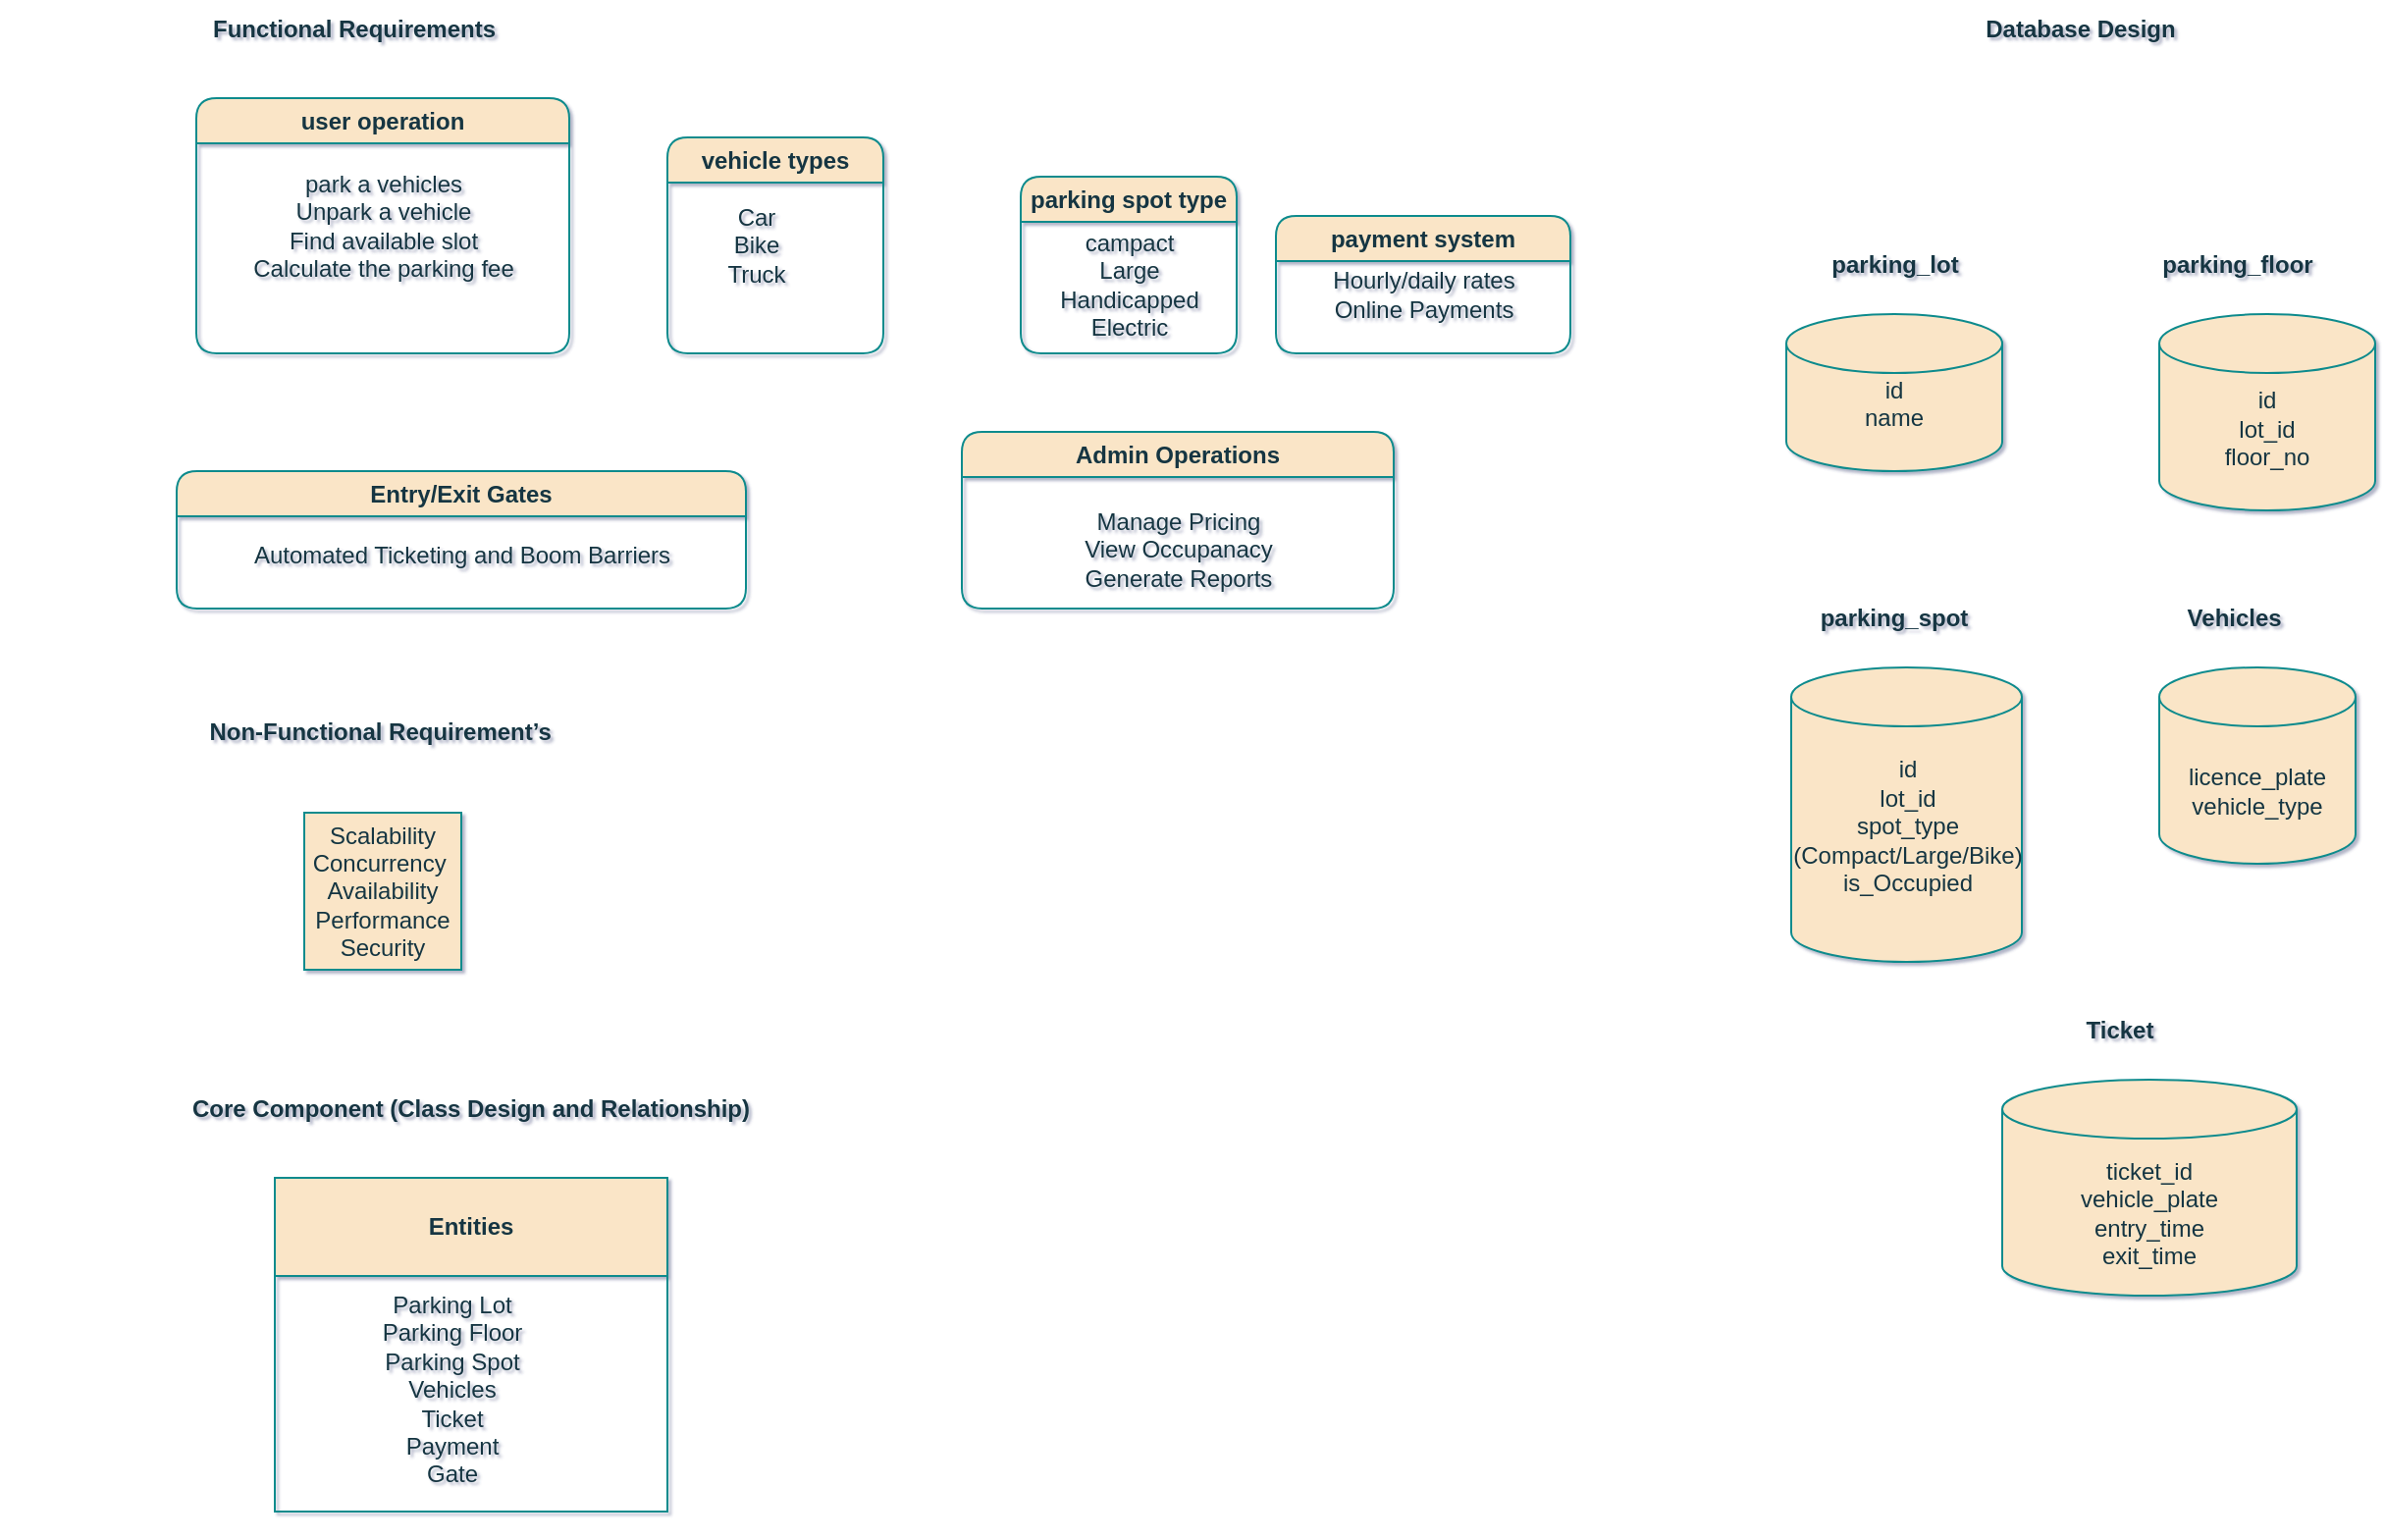 <mxfile version="26.0.6">
  <diagram name="Page-1" id="5kv6gV1c2mcdYaOT0ADZ">
    <mxGraphModel dx="2603" dy="785" grid="1" gridSize="10" guides="1" tooltips="1" connect="1" arrows="1" fold="1" page="1" pageScale="1" pageWidth="1169" pageHeight="827" background="#ffffff" math="0" shadow="1" adaptiveColors="simple">
      <root>
        <mxCell id="0" />
        <mxCell id="1" parent="0" />
        <mxCell id="EuZr4Cig5IVP4zQaA95B-4" value="user operation" style="swimlane;whiteSpace=wrap;html=1;labelBackgroundColor=none;fillColor=#FAE5C7;strokeColor=#0F8B8D;fontColor=#143642;rounded=1;" vertex="1" parent="1">
          <mxGeometry x="40" y="50" width="190" height="130" as="geometry" />
        </mxCell>
        <mxCell id="EuZr4Cig5IVP4zQaA95B-6" value="park a vehicles&lt;div&gt;Unpark a vehicle&lt;/div&gt;&lt;div&gt;Find available slot&lt;/div&gt;&lt;div&gt;Calculate the parking fee&lt;/div&gt;" style="text;html=1;align=center;verticalAlign=middle;resizable=0;points=[];autosize=1;strokeColor=none;fillColor=none;labelBackgroundColor=none;fontColor=#143642;rounded=1;" vertex="1" parent="EuZr4Cig5IVP4zQaA95B-4">
          <mxGeometry x="15" y="30" width="160" height="70" as="geometry" />
        </mxCell>
        <mxCell id="EuZr4Cig5IVP4zQaA95B-28" value="Functional Requirements" style="text;html=1;align=center;verticalAlign=middle;resizable=0;points=[];autosize=1;strokeColor=none;fillColor=none;fontColor=#143642;fontStyle=1" vertex="1" parent="1">
          <mxGeometry x="40" width="160" height="30" as="geometry" />
        </mxCell>
        <mxCell id="EuZr4Cig5IVP4zQaA95B-7" value="vehicle types" style="swimlane;whiteSpace=wrap;html=1;labelBackgroundColor=none;fillColor=#FAE5C7;strokeColor=#0F8B8D;fontColor=#143642;rounded=1;" vertex="1" parent="1">
          <mxGeometry x="280" y="70" width="110" height="110" as="geometry" />
        </mxCell>
        <mxCell id="EuZr4Cig5IVP4zQaA95B-8" value="Car&lt;div&gt;Bike&lt;/div&gt;&lt;div&gt;Truck&lt;/div&gt;" style="text;html=1;align=center;verticalAlign=middle;resizable=0;points=[];autosize=1;strokeColor=none;fillColor=none;labelBackgroundColor=none;fontColor=#143642;rounded=1;" vertex="1" parent="EuZr4Cig5IVP4zQaA95B-7">
          <mxGeometry x="20" y="25" width="50" height="60" as="geometry" />
        </mxCell>
        <mxCell id="EuZr4Cig5IVP4zQaA95B-11" value="parking spot type" style="swimlane;whiteSpace=wrap;html=1;labelBackgroundColor=none;fillColor=#FAE5C7;strokeColor=#0F8B8D;fontColor=#143642;rounded=1;" vertex="1" parent="1">
          <mxGeometry x="460" y="90" width="110" height="90" as="geometry" />
        </mxCell>
        <mxCell id="EuZr4Cig5IVP4zQaA95B-12" value="campact&lt;div&gt;Large&lt;/div&gt;&lt;div&gt;Handicapped&lt;/div&gt;&lt;div&gt;Electric&lt;/div&gt;" style="text;html=1;align=center;verticalAlign=middle;resizable=0;points=[];autosize=1;strokeColor=none;fillColor=none;labelBackgroundColor=none;fontColor=#143642;rounded=1;" vertex="1" parent="EuZr4Cig5IVP4zQaA95B-11">
          <mxGeometry x="10" y="20" width="90" height="70" as="geometry" />
        </mxCell>
        <mxCell id="EuZr4Cig5IVP4zQaA95B-17" value="payment system" style="swimlane;whiteSpace=wrap;html=1;labelBackgroundColor=none;fillColor=#FAE5C7;strokeColor=#0F8B8D;fontColor=#143642;rounded=1;" vertex="1" parent="1">
          <mxGeometry x="590" y="110" width="150" height="70" as="geometry" />
        </mxCell>
        <mxCell id="EuZr4Cig5IVP4zQaA95B-18" value="Hourly/daily rates&lt;div&gt;Online Payments&lt;/div&gt;" style="text;html=1;align=center;verticalAlign=middle;resizable=0;points=[];autosize=1;strokeColor=none;fillColor=none;labelBackgroundColor=none;fontColor=#143642;rounded=1;" vertex="1" parent="EuZr4Cig5IVP4zQaA95B-17">
          <mxGeometry x="15" y="20" width="120" height="40" as="geometry" />
        </mxCell>
        <mxCell id="EuZr4Cig5IVP4zQaA95B-19" value="Entry/Exit Gates" style="swimlane;whiteSpace=wrap;html=1;labelBackgroundColor=none;fillColor=#FAE5C7;strokeColor=#0F8B8D;fontColor=#143642;rounded=1;" vertex="1" parent="1">
          <mxGeometry x="30" y="240" width="290" height="70" as="geometry" />
        </mxCell>
        <mxCell id="EuZr4Cig5IVP4zQaA95B-21" value="Automated Ticketing and Boom Barriers" style="text;html=1;align=center;verticalAlign=middle;resizable=0;points=[];autosize=1;strokeColor=none;fillColor=none;labelBackgroundColor=none;fontColor=#143642;rounded=1;" vertex="1" parent="EuZr4Cig5IVP4zQaA95B-19">
          <mxGeometry x="25" y="28" width="240" height="30" as="geometry" />
        </mxCell>
        <mxCell id="EuZr4Cig5IVP4zQaA95B-22" value="Admin Operations" style="swimlane;whiteSpace=wrap;html=1;labelBackgroundColor=none;fillColor=#FAE5C7;strokeColor=#0F8B8D;fontColor=#143642;rounded=1;" vertex="1" parent="1">
          <mxGeometry x="430" y="220" width="220" height="90" as="geometry" />
        </mxCell>
        <mxCell id="EuZr4Cig5IVP4zQaA95B-23" value="Manage Pricing&lt;div&gt;View Occupanacy&lt;/div&gt;&lt;div&gt;Generate Reports&lt;/div&gt;" style="text;html=1;align=center;verticalAlign=middle;resizable=0;points=[];autosize=1;strokeColor=none;fillColor=none;labelBackgroundColor=none;fontColor=#143642;rounded=1;" vertex="1" parent="EuZr4Cig5IVP4zQaA95B-22">
          <mxGeometry x="50" y="30" width="120" height="60" as="geometry" />
        </mxCell>
        <mxCell id="EuZr4Cig5IVP4zQaA95B-30" value="Non-Functional Requirement’s&amp;nbsp;" style="text;html=1;align=center;verticalAlign=middle;resizable=0;points=[];autosize=1;strokeColor=none;fillColor=none;fontColor=#143642;fontStyle=1" vertex="1" parent="1">
          <mxGeometry x="40" y="358" width="190" height="30" as="geometry" />
        </mxCell>
        <mxCell id="EuZr4Cig5IVP4zQaA95B-31" value="Scalability&lt;div&gt;Concurrency&amp;nbsp;&lt;/div&gt;&lt;div&gt;Availability&lt;/div&gt;&lt;div&gt;Performance&lt;/div&gt;&lt;div&gt;Security&lt;/div&gt;" style="whiteSpace=wrap;html=1;aspect=fixed;strokeColor=#0F8B8D;fontColor=#143642;fillColor=#FAE5C7;" vertex="1" parent="1">
          <mxGeometry x="95" y="414" width="80" height="80" as="geometry" />
        </mxCell>
        <mxCell id="EuZr4Cig5IVP4zQaA95B-32" value="Entities" style="swimlane;whiteSpace=wrap;html=1;strokeColor=#0F8B8D;fontColor=#143642;fillColor=#FAE5C7;startSize=50;" vertex="1" parent="1">
          <mxGeometry x="80" y="600" width="200" height="170" as="geometry" />
        </mxCell>
        <mxCell id="EuZr4Cig5IVP4zQaA95B-37" value="Parking Lot&lt;div&gt;Parking Floor&lt;/div&gt;&lt;div&gt;Parking Spot&lt;/div&gt;&lt;div&gt;Vehicles&lt;/div&gt;&lt;div&gt;Ticket&lt;/div&gt;&lt;div&gt;Payment&lt;/div&gt;&lt;div&gt;Gate&lt;/div&gt;&lt;div&gt;&lt;br&gt;&lt;/div&gt;" style="text;html=1;align=center;verticalAlign=middle;resizable=0;points=[];autosize=1;strokeColor=none;fillColor=none;fontColor=#143642;" vertex="1" parent="EuZr4Cig5IVP4zQaA95B-32">
          <mxGeometry x="45" y="50" width="90" height="130" as="geometry" />
        </mxCell>
        <mxCell id="EuZr4Cig5IVP4zQaA95B-35" value="&lt;span style=&quot;color: rgba(0, 0, 0, 0); font-family: monospace; font-size: 0px; text-align: start;&quot;&gt;%3CmxGraphModel%3E%3Croot%3E%3CmxCell%20id%3D%220%22%2F%3E%3CmxCell%20id%3D%221%22%20parent%3D%220%22%2F%3E%3CmxCell%20id%3D%222%22%20value%3D%22%26lt%3Bspan%20style%3D%26quot%3Btext-wrap-mode%3A%20wrap%3B%26quot%3B%26gt%3BCore%20Component%20(Class%20Design%20and%20Relationship)%26lt%3B%2Fspan%26gt%3B%22%20style%3D%22text%3Bhtml%3D1%3Balign%3Dcenter%3BverticalAlign%3Dmiddle%3Bresizable%3D0%3Bpoints%3D%5B%5D%3Bautosize%3D1%3BstrokeColor%3Dnone%3BfillColor%3Dnone%3BfontColor%3D%23143642%3BfontStyle%3D1%22%20vertex%3D%221%22%20parent%3D%221%22%3E%3CmxGeometry%20x%3D%22250%22%20y%3D%22550%22%20width%3D%22290%22%20height%3D%2230%22%20as%3D%22geometry%22%2F%3E%3C%2FmxCell%3E%3C%2Froot%3E%3C%2FmxGraphModel%3E&lt;/span&gt;" style="text;html=1;align=center;verticalAlign=middle;resizable=0;points=[];autosize=1;strokeColor=none;fillColor=none;fontColor=#143642;" vertex="1" parent="1">
          <mxGeometry x="40" y="558" width="20" height="30" as="geometry" />
        </mxCell>
        <mxCell id="EuZr4Cig5IVP4zQaA95B-36" value="&lt;b&gt;Core Component (Class Design and Relationship)&lt;/b&gt;" style="text;html=1;align=center;verticalAlign=middle;whiteSpace=wrap;rounded=0;fontColor=#143642;" vertex="1" parent="1">
          <mxGeometry x="-60" y="550" width="480" height="30" as="geometry" />
        </mxCell>
        <mxCell id="EuZr4Cig5IVP4zQaA95B-41" value="&lt;b&gt;Database Design&lt;/b&gt;" style="text;html=1;align=center;verticalAlign=middle;whiteSpace=wrap;rounded=0;fontColor=#143642;" vertex="1" parent="1">
          <mxGeometry x="900" width="200" height="30" as="geometry" />
        </mxCell>
        <mxCell id="EuZr4Cig5IVP4zQaA95B-44" value="id&lt;div&gt;name&lt;/div&gt;&lt;div&gt;&lt;br&gt;&lt;/div&gt;" style="shape=cylinder3;whiteSpace=wrap;html=1;boundedLbl=1;backgroundOutline=1;size=15;strokeColor=#0F8B8D;fontColor=#143642;fillColor=#FAE5C7;" vertex="1" parent="1">
          <mxGeometry x="850" y="160" width="110" height="80" as="geometry" />
        </mxCell>
        <mxCell id="EuZr4Cig5IVP4zQaA95B-45" value="&lt;b&gt;parking_lot&lt;/b&gt;" style="text;html=1;align=center;verticalAlign=middle;whiteSpace=wrap;rounded=0;fontColor=#143642;" vertex="1" parent="1">
          <mxGeometry x="852.5" y="120" width="105" height="30" as="geometry" />
        </mxCell>
        <mxCell id="EuZr4Cig5IVP4zQaA95B-46" value="&lt;b&gt;parking_floor&lt;/b&gt;" style="text;html=1;align=center;verticalAlign=middle;whiteSpace=wrap;rounded=0;fontColor=#143642;" vertex="1" parent="1">
          <mxGeometry x="1040" y="120" width="80" height="30" as="geometry" />
        </mxCell>
        <mxCell id="EuZr4Cig5IVP4zQaA95B-47" value="&lt;div&gt;&lt;br&gt;&lt;/div&gt;&lt;div&gt;&lt;br&gt;&lt;/div&gt;id&lt;div&gt;lot_id&lt;/div&gt;&lt;div&gt;floor_no&lt;/div&gt;&lt;p&gt;&lt;br&gt;&lt;/p&gt;" style="shape=cylinder3;whiteSpace=wrap;html=1;boundedLbl=1;backgroundOutline=1;size=15;strokeColor=#0F8B8D;fontColor=#143642;fillColor=#FAE5C7;" vertex="1" parent="1">
          <mxGeometry x="1040" y="160" width="110" height="100" as="geometry" />
        </mxCell>
        <mxCell id="EuZr4Cig5IVP4zQaA95B-48" value="&lt;b&gt;parking_spot&lt;/b&gt;" style="text;html=1;align=center;verticalAlign=middle;whiteSpace=wrap;rounded=0;fontColor=#143642;" vertex="1" parent="1">
          <mxGeometry x="875" y="300" width="60" height="30" as="geometry" />
        </mxCell>
        <mxCell id="EuZr4Cig5IVP4zQaA95B-49" value="id&lt;div&gt;lot_id&lt;div&gt;spot_type&lt;/div&gt;&lt;div&gt;(Compact/Large/Bike)&lt;/div&gt;&lt;div&gt;is_Occupied&lt;/div&gt;&lt;div&gt;&lt;br&gt;&lt;/div&gt;&lt;/div&gt;" style="shape=cylinder3;whiteSpace=wrap;html=1;boundedLbl=1;backgroundOutline=1;size=15;strokeColor=#0F8B8D;fontColor=#143642;fillColor=#FAE5C7;" vertex="1" parent="1">
          <mxGeometry x="852.5" y="340" width="117.5" height="150" as="geometry" />
        </mxCell>
        <mxCell id="EuZr4Cig5IVP4zQaA95B-50" value="&lt;b&gt;Vehicles&lt;/b&gt;&amp;nbsp;" style="text;html=1;align=center;verticalAlign=middle;whiteSpace=wrap;rounded=0;fontColor=#143642;" vertex="1" parent="1">
          <mxGeometry x="1050" y="300" width="60" height="30" as="geometry" />
        </mxCell>
        <mxCell id="EuZr4Cig5IVP4zQaA95B-51" value="licence_plate&lt;div&gt;vehicle_type&lt;/div&gt;" style="shape=cylinder3;whiteSpace=wrap;html=1;boundedLbl=1;backgroundOutline=1;size=15;strokeColor=#0F8B8D;fontColor=#143642;fillColor=#FAE5C7;" vertex="1" parent="1">
          <mxGeometry x="1040" y="340" width="100" height="100" as="geometry" />
        </mxCell>
        <mxCell id="EuZr4Cig5IVP4zQaA95B-52" value="&lt;b&gt;Ticket&lt;/b&gt;" style="text;html=1;align=center;verticalAlign=middle;whiteSpace=wrap;rounded=0;fontColor=#143642;" vertex="1" parent="1">
          <mxGeometry x="990" y="510" width="60" height="30" as="geometry" />
        </mxCell>
        <mxCell id="EuZr4Cig5IVP4zQaA95B-53" value="ticket_id&lt;div&gt;vehicle_plate&lt;/div&gt;&lt;div&gt;entry_time&lt;/div&gt;&lt;div&gt;exit_time&lt;/div&gt;" style="shape=cylinder3;whiteSpace=wrap;html=1;boundedLbl=1;backgroundOutline=1;size=15;strokeColor=#0F8B8D;fontColor=#143642;fillColor=#FAE5C7;" vertex="1" parent="1">
          <mxGeometry x="960" y="550" width="150" height="110" as="geometry" />
        </mxCell>
      </root>
    </mxGraphModel>
  </diagram>
</mxfile>
